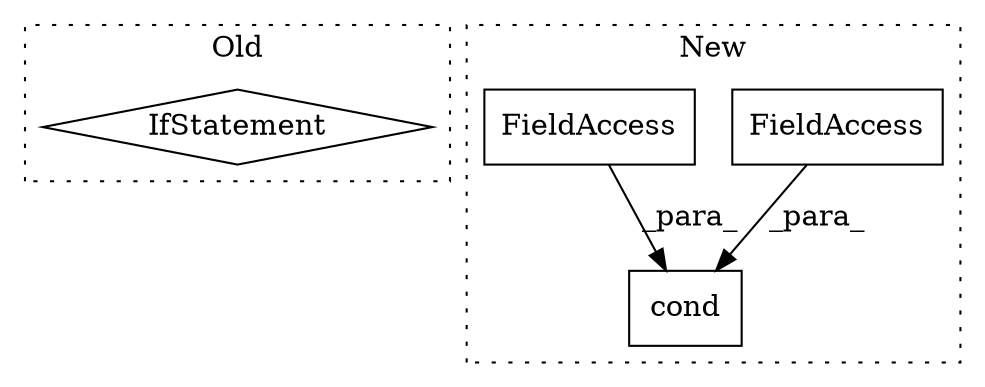 digraph G {
subgraph cluster0 {
1 [label="IfStatement" a="25" s="3449,3495" l="4,2" shape="diamond"];
label = "Old";
style="dotted";
}
subgraph cluster1 {
2 [label="cond" a="32" s="3510,3607" l="5,1" shape="box"];
3 [label="FieldAccess" a="22" s="3550" l="30" shape="box"];
4 [label="FieldAccess" a="22" s="3581" l="26" shape="box"];
label = "New";
style="dotted";
}
3 -> 2 [label="_para_"];
4 -> 2 [label="_para_"];
}